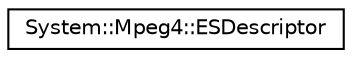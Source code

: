 digraph G
{
  edge [fontname="Helvetica",fontsize="10",labelfontname="Helvetica",labelfontsize="10"];
  node [fontname="Helvetica",fontsize="10",shape=record];
  rankdir="LR";
  Node1 [label="System::Mpeg4::ESDescriptor",height=0.2,width=0.4,color="black", fillcolor="white", style="filled",URL="$class_system_1_1_mpeg4_1_1_e_s_descriptor.html"];
}
